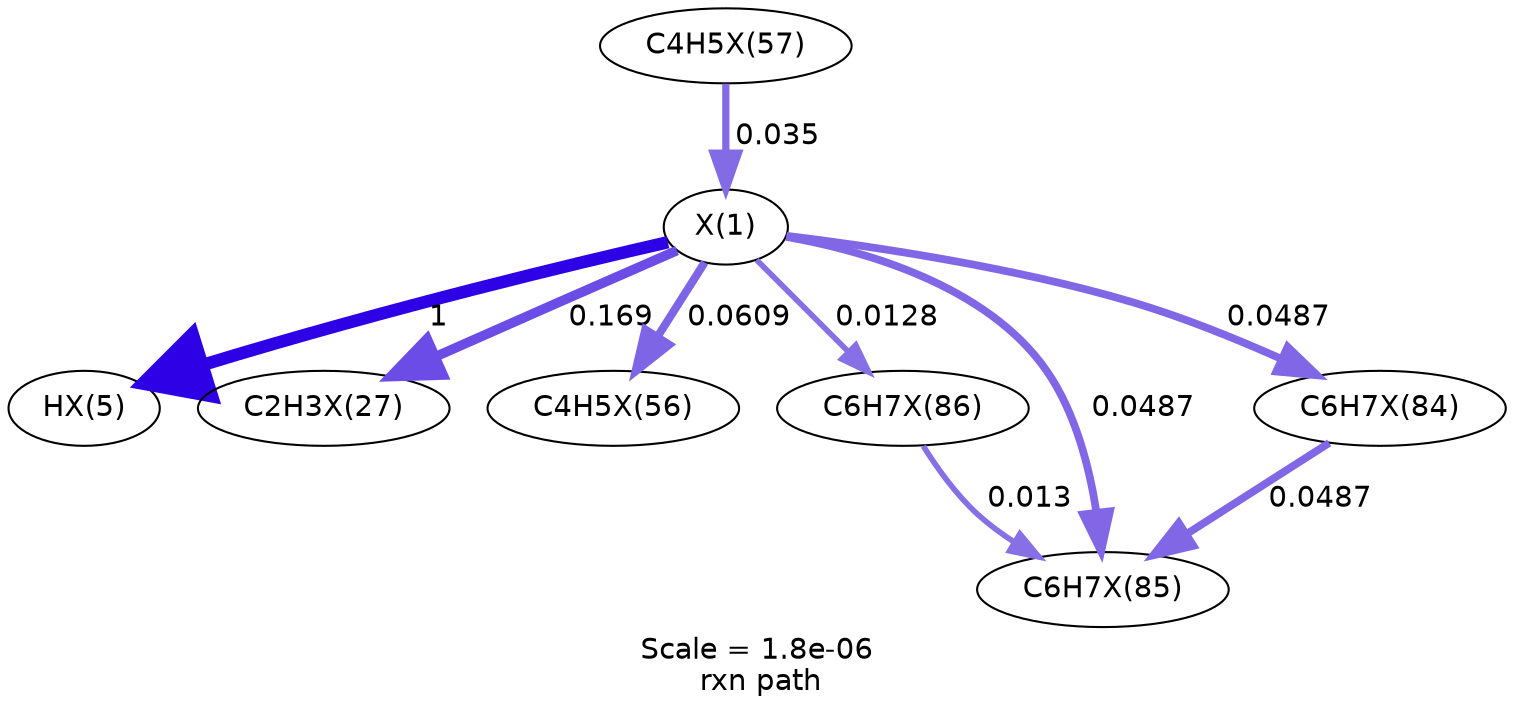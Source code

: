 digraph reaction_paths {
center=1;
s70 -> s71[fontname="Helvetica", style="setlinewidth(6)", arrowsize=3, color="0.7, 1.5, 0.9"
, label=" 1"];
s70 -> s72[fontname="Helvetica", style="setlinewidth(4.66)", arrowsize=2.33, color="0.7, 0.669, 0.9"
, label=" 0.169"];
s88 -> s70[fontname="Helvetica", style="setlinewidth(3.47)", arrowsize=1.73, color="0.7, 0.535, 0.9"
, label=" 0.035"];
s70 -> s87[fontname="Helvetica", style="setlinewidth(3.89)", arrowsize=1.94, color="0.7, 0.561, 0.9"
, label=" 0.0609"];
s70 -> s96[fontname="Helvetica", style="setlinewidth(2.71)", arrowsize=1.36, color="0.7, 0.513, 0.9"
, label=" 0.0128"];
s70 -> s95[fontname="Helvetica", style="setlinewidth(3.72)", arrowsize=1.86, color="0.7, 0.549, 0.9"
, label=" 0.0487"];
s70 -> s94[fontname="Helvetica", style="setlinewidth(3.72)", arrowsize=1.86, color="0.7, 0.549, 0.9"
, label=" 0.0487"];
s96 -> s95[fontname="Helvetica", style="setlinewidth(2.72)", arrowsize=1.36, color="0.7, 0.513, 0.9"
, label=" 0.013"];
s94 -> s95[fontname="Helvetica", style="setlinewidth(3.72)", arrowsize=1.86, color="0.7, 0.549, 0.9"
, label=" 0.0487"];
s70 [ fontname="Helvetica", label="X(1)"];
s71 [ fontname="Helvetica", label="HX(5)"];
s72 [ fontname="Helvetica", label="C2H3X(27)"];
s87 [ fontname="Helvetica", label="C4H5X(56)"];
s88 [ fontname="Helvetica", label="C4H5X(57)"];
s94 [ fontname="Helvetica", label="C6H7X(84)"];
s95 [ fontname="Helvetica", label="C6H7X(85)"];
s96 [ fontname="Helvetica", label="C6H7X(86)"];
 label = "Scale = 1.8e-06\l rxn path";
 fontname = "Helvetica";
}
